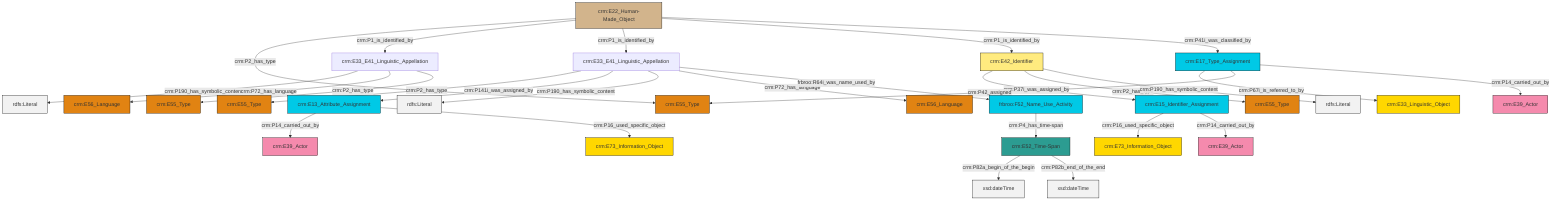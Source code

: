 graph TD
classDef Literal fill:#f2f2f2,stroke:#000000;
classDef CRM_Entity fill:#FFFFFF,stroke:#000000;
classDef Temporal_Entity fill:#00C9E6, stroke:#000000;
classDef Type fill:#E18312, stroke:#000000;
classDef Time-Span fill:#2C9C91, stroke:#000000;
classDef Appellation fill:#FFEB7F, stroke:#000000;
classDef Place fill:#008836, stroke:#000000;
classDef Persistent_Item fill:#B266B2, stroke:#000000;
classDef Conceptual_Object fill:#FFD700, stroke:#000000;
classDef Physical_Thing fill:#D2B48C, stroke:#000000;
classDef Actor fill:#f58aad, stroke:#000000;
classDef PC_Classes fill:#4ce600, stroke:#000000;
classDef Multi fill:#cccccc,stroke:#000000;

6["crm:E13_Attribute_Assignment"]:::Temporal_Entity -->|crm:P14_carried_out_by| 7["crm:E39_Actor"]:::Actor
8["crm:E42_Identifier"]:::Appellation -->|crm:P37i_was_assigned_by| 9["crm:E15_Identifier_Assignment"]:::Temporal_Entity
8["crm:E42_Identifier"]:::Appellation -->|crm:P2_has_type| 10["crm:E55_Type"]:::Type
11["crm:E33_E41_Linguistic_Appellation"]:::Default -->|crm:P190_has_symbolic_content| 12[rdfs:Literal]:::Literal
16["crm:E22_Human-Made_Object"]:::Physical_Thing -->|crm:P2_has_type| 14["crm:E55_Type"]:::Type
17["crm:E33_E41_Linguistic_Appellation"]:::Default -->|crm:P2_has_type| 0["crm:E55_Type"]:::Type
9["crm:E15_Identifier_Assignment"]:::Temporal_Entity -->|crm:P16_used_specific_object| 22["crm:E73_Information_Object"]:::Conceptual_Object
16["crm:E22_Human-Made_Object"]:::Physical_Thing -->|crm:P1_is_identified_by| 11["crm:E33_E41_Linguistic_Appellation"]:::Default
17["crm:E33_E41_Linguistic_Appellation"]:::Default -->|crm:P141i_was_assigned_by| 6["crm:E13_Attribute_Assignment"]:::Temporal_Entity
25["crm:E17_Type_Assignment"]:::Temporal_Entity -->|crm:P67i_is_referred_to_by| 26["crm:E33_Linguistic_Object"]:::Conceptual_Object
11["crm:E33_E41_Linguistic_Appellation"]:::Default -->|crm:P72_has_language| 28["crm:E56_Language"]:::Type
6["crm:E13_Attribute_Assignment"]:::Temporal_Entity -->|crm:P16_used_specific_object| 30["crm:E73_Information_Object"]:::Conceptual_Object
32["frbroo:F52_Name_Use_Activity"]:::Temporal_Entity -->|crm:P4_has_time-span| 18["crm:E52_Time-Span"]:::Time-Span
9["crm:E15_Identifier_Assignment"]:::Temporal_Entity -->|crm:P14_carried_out_by| 4["crm:E39_Actor"]:::Actor
18["crm:E52_Time-Span"]:::Time-Span -->|crm:P82a_begin_of_the_begin| 37[xsd:dateTime]:::Literal
11["crm:E33_E41_Linguistic_Appellation"]:::Default -->|crm:P2_has_type| 20["crm:E55_Type"]:::Type
17["crm:E33_E41_Linguistic_Appellation"]:::Default -->|crm:P190_has_symbolic_content| 39[rdfs:Literal]:::Literal
16["crm:E22_Human-Made_Object"]:::Physical_Thing -->|crm:P1_is_identified_by| 17["crm:E33_E41_Linguistic_Appellation"]:::Default
16["crm:E22_Human-Made_Object"]:::Physical_Thing -->|crm:P1_is_identified_by| 8["crm:E42_Identifier"]:::Appellation
8["crm:E42_Identifier"]:::Appellation -->|crm:P190_has_symbolic_content| 43[rdfs:Literal]:::Literal
25["crm:E17_Type_Assignment"]:::Temporal_Entity -->|crm:P42_assigned| 14["crm:E55_Type"]:::Type
18["crm:E52_Time-Span"]:::Time-Span -->|crm:P82b_end_of_the_end| 44[xsd:dateTime]:::Literal
16["crm:E22_Human-Made_Object"]:::Physical_Thing -->|crm:P41i_was_classified_by| 25["crm:E17_Type_Assignment"]:::Temporal_Entity
17["crm:E33_E41_Linguistic_Appellation"]:::Default -->|crm:P72_has_language| 2["crm:E56_Language"]:::Type
25["crm:E17_Type_Assignment"]:::Temporal_Entity -->|crm:P14_carried_out_by| 35["crm:E39_Actor"]:::Actor
17["crm:E33_E41_Linguistic_Appellation"]:::Default -->|frbroo:R64i_was_name_used_by| 32["frbroo:F52_Name_Use_Activity"]:::Temporal_Entity